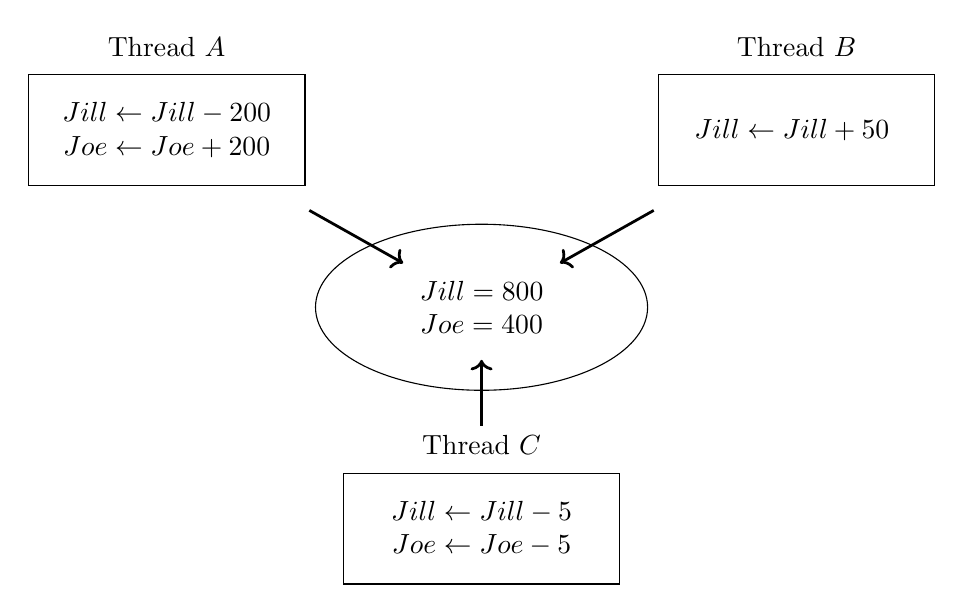 \begin{tikzpicture}
  \draw (0,0) ellipse (60pt and 30pt) node [align=center,midway] (accounts) {
    $Jill = 800$\\$Joe = 400$
  };

  \node at (-4,2.25) [align=center,draw,minimum height=40pt,minimum width=100pt] (A) {
    $Jill \leftarrow Jill - 200$\\$Joe \leftarrow Joe + 200$
  };
  \node[above=3pt of A] { Thread $A$ };

  \node at (4,2.25) [align=center,draw,minimum height=40pt,minimum width=100pt] (B) {
    $Jill \leftarrow Jill + 50$
  };
  \node[above=3pt of B] { Thread $B$ };

  \node at (0,-1.75) (C) { Thread $C$ };
  \node[align=center,below=3pt of C,draw,minimum height=40pt,minimum width=100pt] {
    $Jill \leftarrow Jill - 5$\\
    $Joe \leftarrow Joe - 5$
  };

  \draw[->, line width=1pt, shorten <=18pt, shorten >=6pt] (A) -- (accounts);
  \draw[->, line width=1pt, shorten <=18pt, shorten >=6pt] (B) -- (accounts);
  \draw[->, line width=1pt, shorten >=6pt] (C) -- (accounts);
\end{tikzpicture}
